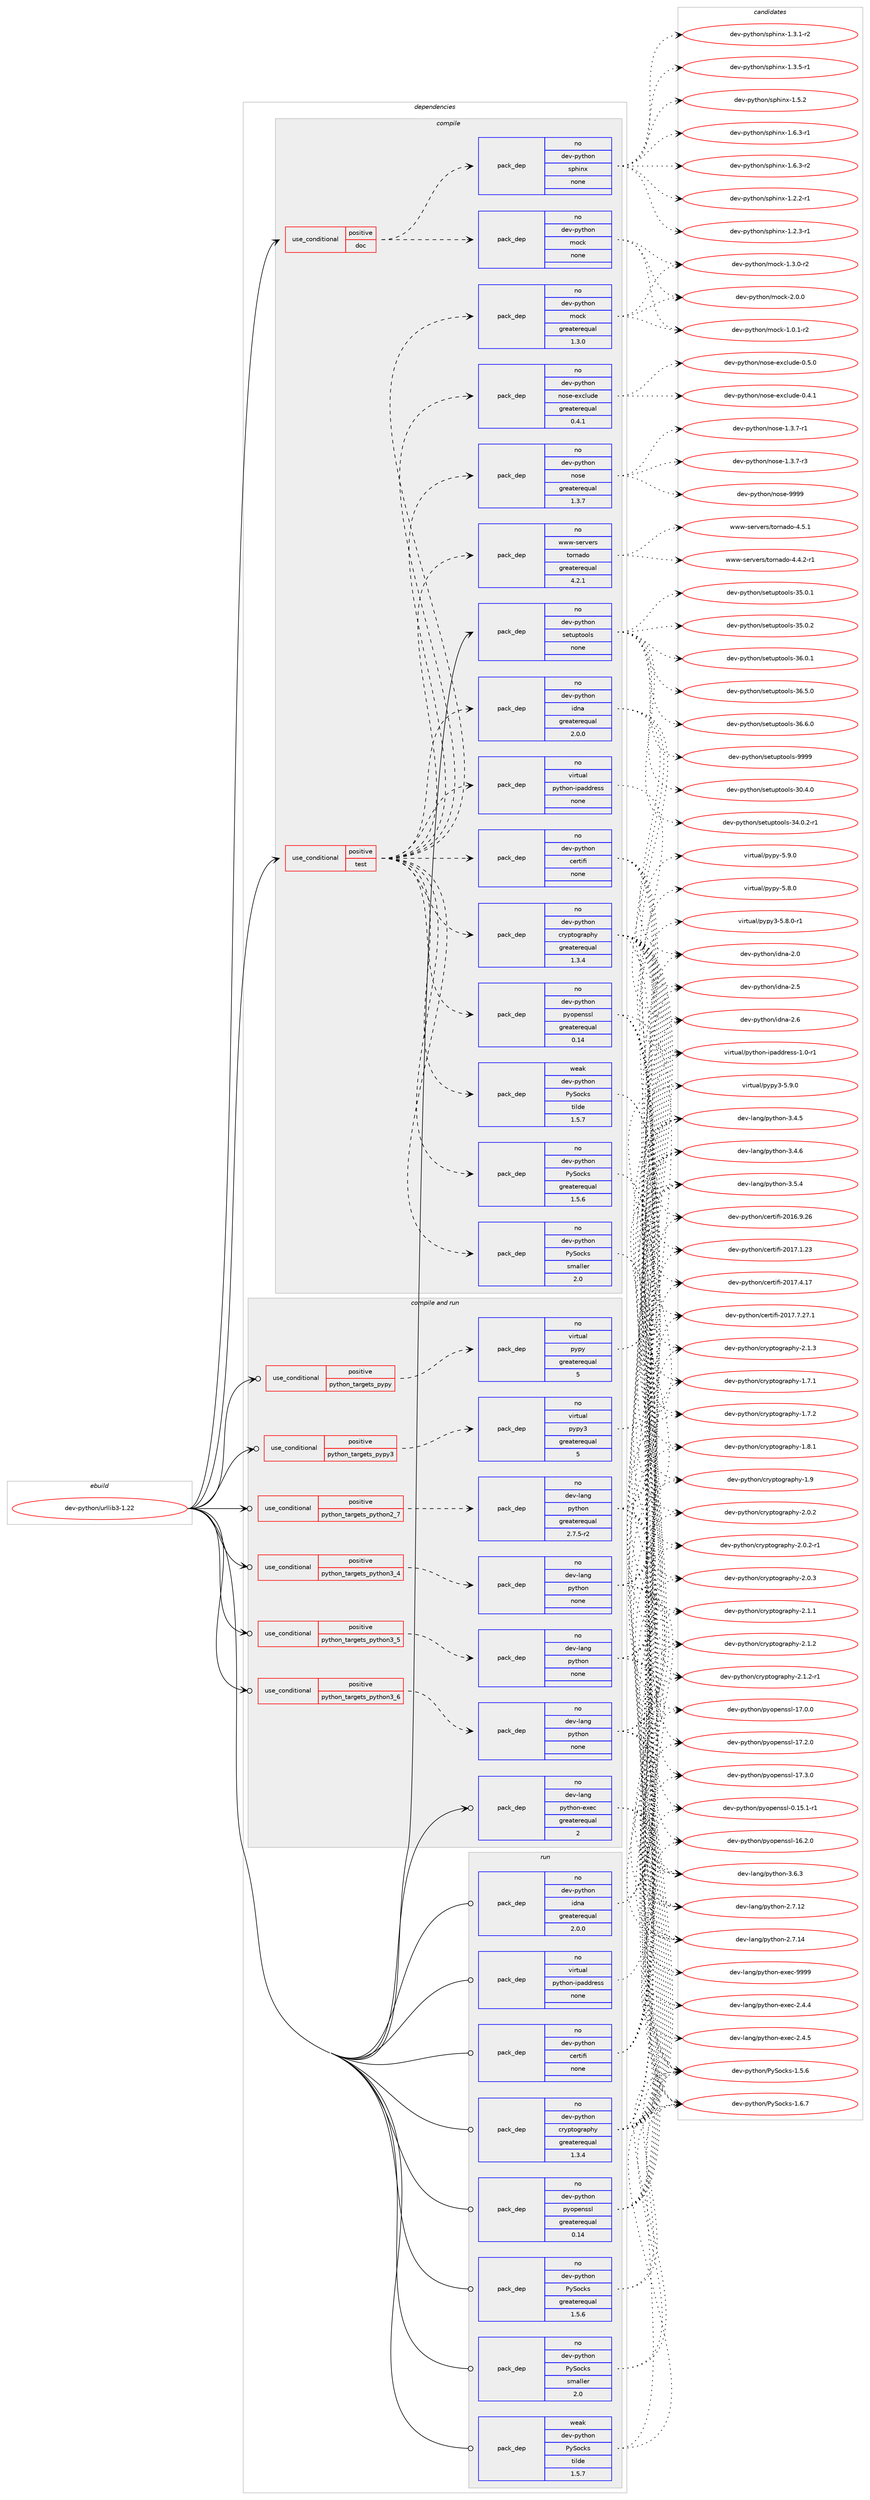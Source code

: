 digraph prolog {

# *************
# Graph options
# *************

newrank=true;
concentrate=true;
compound=true;
graph [rankdir=LR,fontname=Helvetica,fontsize=10,ranksep=1.5];#, ranksep=2.5, nodesep=0.2];
edge  [arrowhead=vee];
node  [fontname=Helvetica,fontsize=10];

# **********
# The ebuild
# **********

subgraph cluster_leftcol {
color=gray;
rank=same;
label=<<i>ebuild</i>>;
id [label="dev-python/urllib3-1.22", color=red, width=4, href="../dev-python/urllib3-1.22.svg"];
}

# ****************
# The dependencies
# ****************

subgraph cluster_midcol {
color=gray;
label=<<i>dependencies</i>>;
subgraph cluster_compile {
fillcolor="#eeeeee";
style=filled;
label=<<i>compile</i>>;
subgraph cond43367 {
dependency192578 [label=<<TABLE BORDER="0" CELLBORDER="1" CELLSPACING="0" CELLPADDING="4"><TR><TD ROWSPAN="3" CELLPADDING="10">use_conditional</TD></TR><TR><TD>positive</TD></TR><TR><TD>doc</TD></TR></TABLE>>, shape=none, color=red];
subgraph pack145250 {
dependency192579 [label=<<TABLE BORDER="0" CELLBORDER="1" CELLSPACING="0" CELLPADDING="4" WIDTH="220"><TR><TD ROWSPAN="6" CELLPADDING="30">pack_dep</TD></TR><TR><TD WIDTH="110">no</TD></TR><TR><TD>dev-python</TD></TR><TR><TD>mock</TD></TR><TR><TD>none</TD></TR><TR><TD></TD></TR></TABLE>>, shape=none, color=blue];
}
dependency192578:e -> dependency192579:w [weight=20,style="dashed",arrowhead="vee"];
subgraph pack145251 {
dependency192580 [label=<<TABLE BORDER="0" CELLBORDER="1" CELLSPACING="0" CELLPADDING="4" WIDTH="220"><TR><TD ROWSPAN="6" CELLPADDING="30">pack_dep</TD></TR><TR><TD WIDTH="110">no</TD></TR><TR><TD>dev-python</TD></TR><TR><TD>sphinx</TD></TR><TR><TD>none</TD></TR><TR><TD></TD></TR></TABLE>>, shape=none, color=blue];
}
dependency192578:e -> dependency192580:w [weight=20,style="dashed",arrowhead="vee"];
}
id:e -> dependency192578:w [weight=20,style="solid",arrowhead="vee"];
subgraph cond43368 {
dependency192581 [label=<<TABLE BORDER="0" CELLBORDER="1" CELLSPACING="0" CELLPADDING="4"><TR><TD ROWSPAN="3" CELLPADDING="10">use_conditional</TD></TR><TR><TD>positive</TD></TR><TR><TD>test</TD></TR></TABLE>>, shape=none, color=red];
subgraph pack145252 {
dependency192582 [label=<<TABLE BORDER="0" CELLBORDER="1" CELLSPACING="0" CELLPADDING="4" WIDTH="220"><TR><TD ROWSPAN="6" CELLPADDING="30">pack_dep</TD></TR><TR><TD WIDTH="110">no</TD></TR><TR><TD>dev-python</TD></TR><TR><TD>PySocks</TD></TR><TR><TD>greaterequal</TD></TR><TR><TD>1.5.6</TD></TR></TABLE>>, shape=none, color=blue];
}
dependency192581:e -> dependency192582:w [weight=20,style="dashed",arrowhead="vee"];
subgraph pack145253 {
dependency192583 [label=<<TABLE BORDER="0" CELLBORDER="1" CELLSPACING="0" CELLPADDING="4" WIDTH="220"><TR><TD ROWSPAN="6" CELLPADDING="30">pack_dep</TD></TR><TR><TD WIDTH="110">weak</TD></TR><TR><TD>dev-python</TD></TR><TR><TD>PySocks</TD></TR><TR><TD>tilde</TD></TR><TR><TD>1.5.7</TD></TR></TABLE>>, shape=none, color=blue];
}
dependency192581:e -> dependency192583:w [weight=20,style="dashed",arrowhead="vee"];
subgraph pack145254 {
dependency192584 [label=<<TABLE BORDER="0" CELLBORDER="1" CELLSPACING="0" CELLPADDING="4" WIDTH="220"><TR><TD ROWSPAN="6" CELLPADDING="30">pack_dep</TD></TR><TR><TD WIDTH="110">no</TD></TR><TR><TD>dev-python</TD></TR><TR><TD>PySocks</TD></TR><TR><TD>smaller</TD></TR><TR><TD>2.0</TD></TR></TABLE>>, shape=none, color=blue];
}
dependency192581:e -> dependency192584:w [weight=20,style="dashed",arrowhead="vee"];
subgraph pack145255 {
dependency192585 [label=<<TABLE BORDER="0" CELLBORDER="1" CELLSPACING="0" CELLPADDING="4" WIDTH="220"><TR><TD ROWSPAN="6" CELLPADDING="30">pack_dep</TD></TR><TR><TD WIDTH="110">no</TD></TR><TR><TD>dev-python</TD></TR><TR><TD>certifi</TD></TR><TR><TD>none</TD></TR><TR><TD></TD></TR></TABLE>>, shape=none, color=blue];
}
dependency192581:e -> dependency192585:w [weight=20,style="dashed",arrowhead="vee"];
subgraph pack145256 {
dependency192586 [label=<<TABLE BORDER="0" CELLBORDER="1" CELLSPACING="0" CELLPADDING="4" WIDTH="220"><TR><TD ROWSPAN="6" CELLPADDING="30">pack_dep</TD></TR><TR><TD WIDTH="110">no</TD></TR><TR><TD>dev-python</TD></TR><TR><TD>cryptography</TD></TR><TR><TD>greaterequal</TD></TR><TR><TD>1.3.4</TD></TR></TABLE>>, shape=none, color=blue];
}
dependency192581:e -> dependency192586:w [weight=20,style="dashed",arrowhead="vee"];
subgraph pack145257 {
dependency192587 [label=<<TABLE BORDER="0" CELLBORDER="1" CELLSPACING="0" CELLPADDING="4" WIDTH="220"><TR><TD ROWSPAN="6" CELLPADDING="30">pack_dep</TD></TR><TR><TD WIDTH="110">no</TD></TR><TR><TD>dev-python</TD></TR><TR><TD>pyopenssl</TD></TR><TR><TD>greaterequal</TD></TR><TR><TD>0.14</TD></TR></TABLE>>, shape=none, color=blue];
}
dependency192581:e -> dependency192587:w [weight=20,style="dashed",arrowhead="vee"];
subgraph pack145258 {
dependency192588 [label=<<TABLE BORDER="0" CELLBORDER="1" CELLSPACING="0" CELLPADDING="4" WIDTH="220"><TR><TD ROWSPAN="6" CELLPADDING="30">pack_dep</TD></TR><TR><TD WIDTH="110">no</TD></TR><TR><TD>dev-python</TD></TR><TR><TD>idna</TD></TR><TR><TD>greaterequal</TD></TR><TR><TD>2.0.0</TD></TR></TABLE>>, shape=none, color=blue];
}
dependency192581:e -> dependency192588:w [weight=20,style="dashed",arrowhead="vee"];
subgraph pack145259 {
dependency192589 [label=<<TABLE BORDER="0" CELLBORDER="1" CELLSPACING="0" CELLPADDING="4" WIDTH="220"><TR><TD ROWSPAN="6" CELLPADDING="30">pack_dep</TD></TR><TR><TD WIDTH="110">no</TD></TR><TR><TD>virtual</TD></TR><TR><TD>python-ipaddress</TD></TR><TR><TD>none</TD></TR><TR><TD></TD></TR></TABLE>>, shape=none, color=blue];
}
dependency192581:e -> dependency192589:w [weight=20,style="dashed",arrowhead="vee"];
subgraph pack145260 {
dependency192590 [label=<<TABLE BORDER="0" CELLBORDER="1" CELLSPACING="0" CELLPADDING="4" WIDTH="220"><TR><TD ROWSPAN="6" CELLPADDING="30">pack_dep</TD></TR><TR><TD WIDTH="110">no</TD></TR><TR><TD>www-servers</TD></TR><TR><TD>tornado</TD></TR><TR><TD>greaterequal</TD></TR><TR><TD>4.2.1</TD></TR></TABLE>>, shape=none, color=blue];
}
dependency192581:e -> dependency192590:w [weight=20,style="dashed",arrowhead="vee"];
subgraph pack145261 {
dependency192591 [label=<<TABLE BORDER="0" CELLBORDER="1" CELLSPACING="0" CELLPADDING="4" WIDTH="220"><TR><TD ROWSPAN="6" CELLPADDING="30">pack_dep</TD></TR><TR><TD WIDTH="110">no</TD></TR><TR><TD>dev-python</TD></TR><TR><TD>mock</TD></TR><TR><TD>greaterequal</TD></TR><TR><TD>1.3.0</TD></TR></TABLE>>, shape=none, color=blue];
}
dependency192581:e -> dependency192591:w [weight=20,style="dashed",arrowhead="vee"];
subgraph pack145262 {
dependency192592 [label=<<TABLE BORDER="0" CELLBORDER="1" CELLSPACING="0" CELLPADDING="4" WIDTH="220"><TR><TD ROWSPAN="6" CELLPADDING="30">pack_dep</TD></TR><TR><TD WIDTH="110">no</TD></TR><TR><TD>dev-python</TD></TR><TR><TD>nose</TD></TR><TR><TD>greaterequal</TD></TR><TR><TD>1.3.7</TD></TR></TABLE>>, shape=none, color=blue];
}
dependency192581:e -> dependency192592:w [weight=20,style="dashed",arrowhead="vee"];
subgraph pack145263 {
dependency192593 [label=<<TABLE BORDER="0" CELLBORDER="1" CELLSPACING="0" CELLPADDING="4" WIDTH="220"><TR><TD ROWSPAN="6" CELLPADDING="30">pack_dep</TD></TR><TR><TD WIDTH="110">no</TD></TR><TR><TD>dev-python</TD></TR><TR><TD>nose-exclude</TD></TR><TR><TD>greaterequal</TD></TR><TR><TD>0.4.1</TD></TR></TABLE>>, shape=none, color=blue];
}
dependency192581:e -> dependency192593:w [weight=20,style="dashed",arrowhead="vee"];
}
id:e -> dependency192581:w [weight=20,style="solid",arrowhead="vee"];
subgraph pack145264 {
dependency192594 [label=<<TABLE BORDER="0" CELLBORDER="1" CELLSPACING="0" CELLPADDING="4" WIDTH="220"><TR><TD ROWSPAN="6" CELLPADDING="30">pack_dep</TD></TR><TR><TD WIDTH="110">no</TD></TR><TR><TD>dev-python</TD></TR><TR><TD>setuptools</TD></TR><TR><TD>none</TD></TR><TR><TD></TD></TR></TABLE>>, shape=none, color=blue];
}
id:e -> dependency192594:w [weight=20,style="solid",arrowhead="vee"];
}
subgraph cluster_compileandrun {
fillcolor="#eeeeee";
style=filled;
label=<<i>compile and run</i>>;
subgraph cond43369 {
dependency192595 [label=<<TABLE BORDER="0" CELLBORDER="1" CELLSPACING="0" CELLPADDING="4"><TR><TD ROWSPAN="3" CELLPADDING="10">use_conditional</TD></TR><TR><TD>positive</TD></TR><TR><TD>python_targets_pypy</TD></TR></TABLE>>, shape=none, color=red];
subgraph pack145265 {
dependency192596 [label=<<TABLE BORDER="0" CELLBORDER="1" CELLSPACING="0" CELLPADDING="4" WIDTH="220"><TR><TD ROWSPAN="6" CELLPADDING="30">pack_dep</TD></TR><TR><TD WIDTH="110">no</TD></TR><TR><TD>virtual</TD></TR><TR><TD>pypy</TD></TR><TR><TD>greaterequal</TD></TR><TR><TD>5</TD></TR></TABLE>>, shape=none, color=blue];
}
dependency192595:e -> dependency192596:w [weight=20,style="dashed",arrowhead="vee"];
}
id:e -> dependency192595:w [weight=20,style="solid",arrowhead="odotvee"];
subgraph cond43370 {
dependency192597 [label=<<TABLE BORDER="0" CELLBORDER="1" CELLSPACING="0" CELLPADDING="4"><TR><TD ROWSPAN="3" CELLPADDING="10">use_conditional</TD></TR><TR><TD>positive</TD></TR><TR><TD>python_targets_pypy3</TD></TR></TABLE>>, shape=none, color=red];
subgraph pack145266 {
dependency192598 [label=<<TABLE BORDER="0" CELLBORDER="1" CELLSPACING="0" CELLPADDING="4" WIDTH="220"><TR><TD ROWSPAN="6" CELLPADDING="30">pack_dep</TD></TR><TR><TD WIDTH="110">no</TD></TR><TR><TD>virtual</TD></TR><TR><TD>pypy3</TD></TR><TR><TD>greaterequal</TD></TR><TR><TD>5</TD></TR></TABLE>>, shape=none, color=blue];
}
dependency192597:e -> dependency192598:w [weight=20,style="dashed",arrowhead="vee"];
}
id:e -> dependency192597:w [weight=20,style="solid",arrowhead="odotvee"];
subgraph cond43371 {
dependency192599 [label=<<TABLE BORDER="0" CELLBORDER="1" CELLSPACING="0" CELLPADDING="4"><TR><TD ROWSPAN="3" CELLPADDING="10">use_conditional</TD></TR><TR><TD>positive</TD></TR><TR><TD>python_targets_python2_7</TD></TR></TABLE>>, shape=none, color=red];
subgraph pack145267 {
dependency192600 [label=<<TABLE BORDER="0" CELLBORDER="1" CELLSPACING="0" CELLPADDING="4" WIDTH="220"><TR><TD ROWSPAN="6" CELLPADDING="30">pack_dep</TD></TR><TR><TD WIDTH="110">no</TD></TR><TR><TD>dev-lang</TD></TR><TR><TD>python</TD></TR><TR><TD>greaterequal</TD></TR><TR><TD>2.7.5-r2</TD></TR></TABLE>>, shape=none, color=blue];
}
dependency192599:e -> dependency192600:w [weight=20,style="dashed",arrowhead="vee"];
}
id:e -> dependency192599:w [weight=20,style="solid",arrowhead="odotvee"];
subgraph cond43372 {
dependency192601 [label=<<TABLE BORDER="0" CELLBORDER="1" CELLSPACING="0" CELLPADDING="4"><TR><TD ROWSPAN="3" CELLPADDING="10">use_conditional</TD></TR><TR><TD>positive</TD></TR><TR><TD>python_targets_python3_4</TD></TR></TABLE>>, shape=none, color=red];
subgraph pack145268 {
dependency192602 [label=<<TABLE BORDER="0" CELLBORDER="1" CELLSPACING="0" CELLPADDING="4" WIDTH="220"><TR><TD ROWSPAN="6" CELLPADDING="30">pack_dep</TD></TR><TR><TD WIDTH="110">no</TD></TR><TR><TD>dev-lang</TD></TR><TR><TD>python</TD></TR><TR><TD>none</TD></TR><TR><TD></TD></TR></TABLE>>, shape=none, color=blue];
}
dependency192601:e -> dependency192602:w [weight=20,style="dashed",arrowhead="vee"];
}
id:e -> dependency192601:w [weight=20,style="solid",arrowhead="odotvee"];
subgraph cond43373 {
dependency192603 [label=<<TABLE BORDER="0" CELLBORDER="1" CELLSPACING="0" CELLPADDING="4"><TR><TD ROWSPAN="3" CELLPADDING="10">use_conditional</TD></TR><TR><TD>positive</TD></TR><TR><TD>python_targets_python3_5</TD></TR></TABLE>>, shape=none, color=red];
subgraph pack145269 {
dependency192604 [label=<<TABLE BORDER="0" CELLBORDER="1" CELLSPACING="0" CELLPADDING="4" WIDTH="220"><TR><TD ROWSPAN="6" CELLPADDING="30">pack_dep</TD></TR><TR><TD WIDTH="110">no</TD></TR><TR><TD>dev-lang</TD></TR><TR><TD>python</TD></TR><TR><TD>none</TD></TR><TR><TD></TD></TR></TABLE>>, shape=none, color=blue];
}
dependency192603:e -> dependency192604:w [weight=20,style="dashed",arrowhead="vee"];
}
id:e -> dependency192603:w [weight=20,style="solid",arrowhead="odotvee"];
subgraph cond43374 {
dependency192605 [label=<<TABLE BORDER="0" CELLBORDER="1" CELLSPACING="0" CELLPADDING="4"><TR><TD ROWSPAN="3" CELLPADDING="10">use_conditional</TD></TR><TR><TD>positive</TD></TR><TR><TD>python_targets_python3_6</TD></TR></TABLE>>, shape=none, color=red];
subgraph pack145270 {
dependency192606 [label=<<TABLE BORDER="0" CELLBORDER="1" CELLSPACING="0" CELLPADDING="4" WIDTH="220"><TR><TD ROWSPAN="6" CELLPADDING="30">pack_dep</TD></TR><TR><TD WIDTH="110">no</TD></TR><TR><TD>dev-lang</TD></TR><TR><TD>python</TD></TR><TR><TD>none</TD></TR><TR><TD></TD></TR></TABLE>>, shape=none, color=blue];
}
dependency192605:e -> dependency192606:w [weight=20,style="dashed",arrowhead="vee"];
}
id:e -> dependency192605:w [weight=20,style="solid",arrowhead="odotvee"];
subgraph pack145271 {
dependency192607 [label=<<TABLE BORDER="0" CELLBORDER="1" CELLSPACING="0" CELLPADDING="4" WIDTH="220"><TR><TD ROWSPAN="6" CELLPADDING="30">pack_dep</TD></TR><TR><TD WIDTH="110">no</TD></TR><TR><TD>dev-lang</TD></TR><TR><TD>python-exec</TD></TR><TR><TD>greaterequal</TD></TR><TR><TD>2</TD></TR></TABLE>>, shape=none, color=blue];
}
id:e -> dependency192607:w [weight=20,style="solid",arrowhead="odotvee"];
}
subgraph cluster_run {
fillcolor="#eeeeee";
style=filled;
label=<<i>run</i>>;
subgraph pack145272 {
dependency192608 [label=<<TABLE BORDER="0" CELLBORDER="1" CELLSPACING="0" CELLPADDING="4" WIDTH="220"><TR><TD ROWSPAN="6" CELLPADDING="30">pack_dep</TD></TR><TR><TD WIDTH="110">no</TD></TR><TR><TD>dev-python</TD></TR><TR><TD>PySocks</TD></TR><TR><TD>greaterequal</TD></TR><TR><TD>1.5.6</TD></TR></TABLE>>, shape=none, color=blue];
}
id:e -> dependency192608:w [weight=20,style="solid",arrowhead="odot"];
subgraph pack145273 {
dependency192609 [label=<<TABLE BORDER="0" CELLBORDER="1" CELLSPACING="0" CELLPADDING="4" WIDTH="220"><TR><TD ROWSPAN="6" CELLPADDING="30">pack_dep</TD></TR><TR><TD WIDTH="110">no</TD></TR><TR><TD>dev-python</TD></TR><TR><TD>PySocks</TD></TR><TR><TD>smaller</TD></TR><TR><TD>2.0</TD></TR></TABLE>>, shape=none, color=blue];
}
id:e -> dependency192609:w [weight=20,style="solid",arrowhead="odot"];
subgraph pack145274 {
dependency192610 [label=<<TABLE BORDER="0" CELLBORDER="1" CELLSPACING="0" CELLPADDING="4" WIDTH="220"><TR><TD ROWSPAN="6" CELLPADDING="30">pack_dep</TD></TR><TR><TD WIDTH="110">no</TD></TR><TR><TD>dev-python</TD></TR><TR><TD>certifi</TD></TR><TR><TD>none</TD></TR><TR><TD></TD></TR></TABLE>>, shape=none, color=blue];
}
id:e -> dependency192610:w [weight=20,style="solid",arrowhead="odot"];
subgraph pack145275 {
dependency192611 [label=<<TABLE BORDER="0" CELLBORDER="1" CELLSPACING="0" CELLPADDING="4" WIDTH="220"><TR><TD ROWSPAN="6" CELLPADDING="30">pack_dep</TD></TR><TR><TD WIDTH="110">no</TD></TR><TR><TD>dev-python</TD></TR><TR><TD>cryptography</TD></TR><TR><TD>greaterequal</TD></TR><TR><TD>1.3.4</TD></TR></TABLE>>, shape=none, color=blue];
}
id:e -> dependency192611:w [weight=20,style="solid",arrowhead="odot"];
subgraph pack145276 {
dependency192612 [label=<<TABLE BORDER="0" CELLBORDER="1" CELLSPACING="0" CELLPADDING="4" WIDTH="220"><TR><TD ROWSPAN="6" CELLPADDING="30">pack_dep</TD></TR><TR><TD WIDTH="110">no</TD></TR><TR><TD>dev-python</TD></TR><TR><TD>idna</TD></TR><TR><TD>greaterequal</TD></TR><TR><TD>2.0.0</TD></TR></TABLE>>, shape=none, color=blue];
}
id:e -> dependency192612:w [weight=20,style="solid",arrowhead="odot"];
subgraph pack145277 {
dependency192613 [label=<<TABLE BORDER="0" CELLBORDER="1" CELLSPACING="0" CELLPADDING="4" WIDTH="220"><TR><TD ROWSPAN="6" CELLPADDING="30">pack_dep</TD></TR><TR><TD WIDTH="110">no</TD></TR><TR><TD>dev-python</TD></TR><TR><TD>pyopenssl</TD></TR><TR><TD>greaterequal</TD></TR><TR><TD>0.14</TD></TR></TABLE>>, shape=none, color=blue];
}
id:e -> dependency192613:w [weight=20,style="solid",arrowhead="odot"];
subgraph pack145278 {
dependency192614 [label=<<TABLE BORDER="0" CELLBORDER="1" CELLSPACING="0" CELLPADDING="4" WIDTH="220"><TR><TD ROWSPAN="6" CELLPADDING="30">pack_dep</TD></TR><TR><TD WIDTH="110">no</TD></TR><TR><TD>virtual</TD></TR><TR><TD>python-ipaddress</TD></TR><TR><TD>none</TD></TR><TR><TD></TD></TR></TABLE>>, shape=none, color=blue];
}
id:e -> dependency192614:w [weight=20,style="solid",arrowhead="odot"];
subgraph pack145279 {
dependency192615 [label=<<TABLE BORDER="0" CELLBORDER="1" CELLSPACING="0" CELLPADDING="4" WIDTH="220"><TR><TD ROWSPAN="6" CELLPADDING="30">pack_dep</TD></TR><TR><TD WIDTH="110">weak</TD></TR><TR><TD>dev-python</TD></TR><TR><TD>PySocks</TD></TR><TR><TD>tilde</TD></TR><TR><TD>1.5.7</TD></TR></TABLE>>, shape=none, color=blue];
}
id:e -> dependency192615:w [weight=20,style="solid",arrowhead="odot"];
}
}

# **************
# The candidates
# **************

subgraph cluster_choices {
rank=same;
color=gray;
label=<<i>candidates</i>>;

subgraph choice145250 {
color=black;
nodesep=1;
choice1001011184511212111610411111047109111991074549464846494511450 [label="dev-python/mock-1.0.1-r2", color=red, width=4,href="../dev-python/mock-1.0.1-r2.svg"];
choice1001011184511212111610411111047109111991074549465146484511450 [label="dev-python/mock-1.3.0-r2", color=red, width=4,href="../dev-python/mock-1.3.0-r2.svg"];
choice100101118451121211161041111104710911199107455046484648 [label="dev-python/mock-2.0.0", color=red, width=4,href="../dev-python/mock-2.0.0.svg"];
dependency192579:e -> choice1001011184511212111610411111047109111991074549464846494511450:w [style=dotted,weight="100"];
dependency192579:e -> choice1001011184511212111610411111047109111991074549465146484511450:w [style=dotted,weight="100"];
dependency192579:e -> choice100101118451121211161041111104710911199107455046484648:w [style=dotted,weight="100"];
}
subgraph choice145251 {
color=black;
nodesep=1;
choice10010111845112121116104111110471151121041051101204549465046504511449 [label="dev-python/sphinx-1.2.2-r1", color=red, width=4,href="../dev-python/sphinx-1.2.2-r1.svg"];
choice10010111845112121116104111110471151121041051101204549465046514511449 [label="dev-python/sphinx-1.2.3-r1", color=red, width=4,href="../dev-python/sphinx-1.2.3-r1.svg"];
choice10010111845112121116104111110471151121041051101204549465146494511450 [label="dev-python/sphinx-1.3.1-r2", color=red, width=4,href="../dev-python/sphinx-1.3.1-r2.svg"];
choice10010111845112121116104111110471151121041051101204549465146534511449 [label="dev-python/sphinx-1.3.5-r1", color=red, width=4,href="../dev-python/sphinx-1.3.5-r1.svg"];
choice1001011184511212111610411111047115112104105110120454946534650 [label="dev-python/sphinx-1.5.2", color=red, width=4,href="../dev-python/sphinx-1.5.2.svg"];
choice10010111845112121116104111110471151121041051101204549465446514511449 [label="dev-python/sphinx-1.6.3-r1", color=red, width=4,href="../dev-python/sphinx-1.6.3-r1.svg"];
choice10010111845112121116104111110471151121041051101204549465446514511450 [label="dev-python/sphinx-1.6.3-r2", color=red, width=4,href="../dev-python/sphinx-1.6.3-r2.svg"];
dependency192580:e -> choice10010111845112121116104111110471151121041051101204549465046504511449:w [style=dotted,weight="100"];
dependency192580:e -> choice10010111845112121116104111110471151121041051101204549465046514511449:w [style=dotted,weight="100"];
dependency192580:e -> choice10010111845112121116104111110471151121041051101204549465146494511450:w [style=dotted,weight="100"];
dependency192580:e -> choice10010111845112121116104111110471151121041051101204549465146534511449:w [style=dotted,weight="100"];
dependency192580:e -> choice1001011184511212111610411111047115112104105110120454946534650:w [style=dotted,weight="100"];
dependency192580:e -> choice10010111845112121116104111110471151121041051101204549465446514511449:w [style=dotted,weight="100"];
dependency192580:e -> choice10010111845112121116104111110471151121041051101204549465446514511450:w [style=dotted,weight="100"];
}
subgraph choice145252 {
color=black;
nodesep=1;
choice1001011184511212111610411111047801218311199107115454946534654 [label="dev-python/PySocks-1.5.6", color=red, width=4,href="../dev-python/PySocks-1.5.6.svg"];
choice1001011184511212111610411111047801218311199107115454946544655 [label="dev-python/PySocks-1.6.7", color=red, width=4,href="../dev-python/PySocks-1.6.7.svg"];
dependency192582:e -> choice1001011184511212111610411111047801218311199107115454946534654:w [style=dotted,weight="100"];
dependency192582:e -> choice1001011184511212111610411111047801218311199107115454946544655:w [style=dotted,weight="100"];
}
subgraph choice145253 {
color=black;
nodesep=1;
choice1001011184511212111610411111047801218311199107115454946534654 [label="dev-python/PySocks-1.5.6", color=red, width=4,href="../dev-python/PySocks-1.5.6.svg"];
choice1001011184511212111610411111047801218311199107115454946544655 [label="dev-python/PySocks-1.6.7", color=red, width=4,href="../dev-python/PySocks-1.6.7.svg"];
dependency192583:e -> choice1001011184511212111610411111047801218311199107115454946534654:w [style=dotted,weight="100"];
dependency192583:e -> choice1001011184511212111610411111047801218311199107115454946544655:w [style=dotted,weight="100"];
}
subgraph choice145254 {
color=black;
nodesep=1;
choice1001011184511212111610411111047801218311199107115454946534654 [label="dev-python/PySocks-1.5.6", color=red, width=4,href="../dev-python/PySocks-1.5.6.svg"];
choice1001011184511212111610411111047801218311199107115454946544655 [label="dev-python/PySocks-1.6.7", color=red, width=4,href="../dev-python/PySocks-1.6.7.svg"];
dependency192584:e -> choice1001011184511212111610411111047801218311199107115454946534654:w [style=dotted,weight="100"];
dependency192584:e -> choice1001011184511212111610411111047801218311199107115454946544655:w [style=dotted,weight="100"];
}
subgraph choice145255 {
color=black;
nodesep=1;
choice10010111845112121116104111110479910111411610510210545504849544657465054 [label="dev-python/certifi-2016.9.26", color=red, width=4,href="../dev-python/certifi-2016.9.26.svg"];
choice10010111845112121116104111110479910111411610510210545504849554649465051 [label="dev-python/certifi-2017.1.23", color=red, width=4,href="../dev-python/certifi-2017.1.23.svg"];
choice10010111845112121116104111110479910111411610510210545504849554652464955 [label="dev-python/certifi-2017.4.17", color=red, width=4,href="../dev-python/certifi-2017.4.17.svg"];
choice100101118451121211161041111104799101114116105102105455048495546554650554649 [label="dev-python/certifi-2017.7.27.1", color=red, width=4,href="../dev-python/certifi-2017.7.27.1.svg"];
dependency192585:e -> choice10010111845112121116104111110479910111411610510210545504849544657465054:w [style=dotted,weight="100"];
dependency192585:e -> choice10010111845112121116104111110479910111411610510210545504849554649465051:w [style=dotted,weight="100"];
dependency192585:e -> choice10010111845112121116104111110479910111411610510210545504849554652464955:w [style=dotted,weight="100"];
dependency192585:e -> choice100101118451121211161041111104799101114116105102105455048495546554650554649:w [style=dotted,weight="100"];
}
subgraph choice145256 {
color=black;
nodesep=1;
choice10010111845112121116104111110479911412111211611110311497112104121454946554649 [label="dev-python/cryptography-1.7.1", color=red, width=4,href="../dev-python/cryptography-1.7.1.svg"];
choice10010111845112121116104111110479911412111211611110311497112104121454946554650 [label="dev-python/cryptography-1.7.2", color=red, width=4,href="../dev-python/cryptography-1.7.2.svg"];
choice10010111845112121116104111110479911412111211611110311497112104121454946564649 [label="dev-python/cryptography-1.8.1", color=red, width=4,href="../dev-python/cryptography-1.8.1.svg"];
choice1001011184511212111610411111047991141211121161111031149711210412145494657 [label="dev-python/cryptography-1.9", color=red, width=4,href="../dev-python/cryptography-1.9.svg"];
choice10010111845112121116104111110479911412111211611110311497112104121455046484650 [label="dev-python/cryptography-2.0.2", color=red, width=4,href="../dev-python/cryptography-2.0.2.svg"];
choice100101118451121211161041111104799114121112116111103114971121041214550464846504511449 [label="dev-python/cryptography-2.0.2-r1", color=red, width=4,href="../dev-python/cryptography-2.0.2-r1.svg"];
choice10010111845112121116104111110479911412111211611110311497112104121455046484651 [label="dev-python/cryptography-2.0.3", color=red, width=4,href="../dev-python/cryptography-2.0.3.svg"];
choice10010111845112121116104111110479911412111211611110311497112104121455046494649 [label="dev-python/cryptography-2.1.1", color=red, width=4,href="../dev-python/cryptography-2.1.1.svg"];
choice10010111845112121116104111110479911412111211611110311497112104121455046494650 [label="dev-python/cryptography-2.1.2", color=red, width=4,href="../dev-python/cryptography-2.1.2.svg"];
choice100101118451121211161041111104799114121112116111103114971121041214550464946504511449 [label="dev-python/cryptography-2.1.2-r1", color=red, width=4,href="../dev-python/cryptography-2.1.2-r1.svg"];
choice10010111845112121116104111110479911412111211611110311497112104121455046494651 [label="dev-python/cryptography-2.1.3", color=red, width=4,href="../dev-python/cryptography-2.1.3.svg"];
dependency192586:e -> choice10010111845112121116104111110479911412111211611110311497112104121454946554649:w [style=dotted,weight="100"];
dependency192586:e -> choice10010111845112121116104111110479911412111211611110311497112104121454946554650:w [style=dotted,weight="100"];
dependency192586:e -> choice10010111845112121116104111110479911412111211611110311497112104121454946564649:w [style=dotted,weight="100"];
dependency192586:e -> choice1001011184511212111610411111047991141211121161111031149711210412145494657:w [style=dotted,weight="100"];
dependency192586:e -> choice10010111845112121116104111110479911412111211611110311497112104121455046484650:w [style=dotted,weight="100"];
dependency192586:e -> choice100101118451121211161041111104799114121112116111103114971121041214550464846504511449:w [style=dotted,weight="100"];
dependency192586:e -> choice10010111845112121116104111110479911412111211611110311497112104121455046484651:w [style=dotted,weight="100"];
dependency192586:e -> choice10010111845112121116104111110479911412111211611110311497112104121455046494649:w [style=dotted,weight="100"];
dependency192586:e -> choice10010111845112121116104111110479911412111211611110311497112104121455046494650:w [style=dotted,weight="100"];
dependency192586:e -> choice100101118451121211161041111104799114121112116111103114971121041214550464946504511449:w [style=dotted,weight="100"];
dependency192586:e -> choice10010111845112121116104111110479911412111211611110311497112104121455046494651:w [style=dotted,weight="100"];
}
subgraph choice145257 {
color=black;
nodesep=1;
choice1001011184511212111610411111047112121111112101110115115108454846495346494511449 [label="dev-python/pyopenssl-0.15.1-r1", color=red, width=4,href="../dev-python/pyopenssl-0.15.1-r1.svg"];
choice100101118451121211161041111104711212111111210111011511510845495446504648 [label="dev-python/pyopenssl-16.2.0", color=red, width=4,href="../dev-python/pyopenssl-16.2.0.svg"];
choice100101118451121211161041111104711212111111210111011511510845495546484648 [label="dev-python/pyopenssl-17.0.0", color=red, width=4,href="../dev-python/pyopenssl-17.0.0.svg"];
choice100101118451121211161041111104711212111111210111011511510845495546504648 [label="dev-python/pyopenssl-17.2.0", color=red, width=4,href="../dev-python/pyopenssl-17.2.0.svg"];
choice100101118451121211161041111104711212111111210111011511510845495546514648 [label="dev-python/pyopenssl-17.3.0", color=red, width=4,href="../dev-python/pyopenssl-17.3.0.svg"];
dependency192587:e -> choice1001011184511212111610411111047112121111112101110115115108454846495346494511449:w [style=dotted,weight="100"];
dependency192587:e -> choice100101118451121211161041111104711212111111210111011511510845495446504648:w [style=dotted,weight="100"];
dependency192587:e -> choice100101118451121211161041111104711212111111210111011511510845495546484648:w [style=dotted,weight="100"];
dependency192587:e -> choice100101118451121211161041111104711212111111210111011511510845495546504648:w [style=dotted,weight="100"];
dependency192587:e -> choice100101118451121211161041111104711212111111210111011511510845495546514648:w [style=dotted,weight="100"];
}
subgraph choice145258 {
color=black;
nodesep=1;
choice10010111845112121116104111110471051001109745504648 [label="dev-python/idna-2.0", color=red, width=4,href="../dev-python/idna-2.0.svg"];
choice10010111845112121116104111110471051001109745504653 [label="dev-python/idna-2.5", color=red, width=4,href="../dev-python/idna-2.5.svg"];
choice10010111845112121116104111110471051001109745504654 [label="dev-python/idna-2.6", color=red, width=4,href="../dev-python/idna-2.6.svg"];
dependency192588:e -> choice10010111845112121116104111110471051001109745504648:w [style=dotted,weight="100"];
dependency192588:e -> choice10010111845112121116104111110471051001109745504653:w [style=dotted,weight="100"];
dependency192588:e -> choice10010111845112121116104111110471051001109745504654:w [style=dotted,weight="100"];
}
subgraph choice145259 {
color=black;
nodesep=1;
choice11810511411611797108471121211161041111104510511297100100114101115115454946484511449 [label="virtual/python-ipaddress-1.0-r1", color=red, width=4,href="../virtual/python-ipaddress-1.0-r1.svg"];
dependency192589:e -> choice11810511411611797108471121211161041111104510511297100100114101115115454946484511449:w [style=dotted,weight="100"];
}
subgraph choice145260 {
color=black;
nodesep=1;
choice1191191194511510111411810111411547116111114110971001114552465246504511449 [label="www-servers/tornado-4.4.2-r1", color=red, width=4,href="../www-servers/tornado-4.4.2-r1.svg"];
choice119119119451151011141181011141154711611111411097100111455246534649 [label="www-servers/tornado-4.5.1", color=red, width=4,href="../www-servers/tornado-4.5.1.svg"];
dependency192590:e -> choice1191191194511510111411810111411547116111114110971001114552465246504511449:w [style=dotted,weight="100"];
dependency192590:e -> choice119119119451151011141181011141154711611111411097100111455246534649:w [style=dotted,weight="100"];
}
subgraph choice145261 {
color=black;
nodesep=1;
choice1001011184511212111610411111047109111991074549464846494511450 [label="dev-python/mock-1.0.1-r2", color=red, width=4,href="../dev-python/mock-1.0.1-r2.svg"];
choice1001011184511212111610411111047109111991074549465146484511450 [label="dev-python/mock-1.3.0-r2", color=red, width=4,href="../dev-python/mock-1.3.0-r2.svg"];
choice100101118451121211161041111104710911199107455046484648 [label="dev-python/mock-2.0.0", color=red, width=4,href="../dev-python/mock-2.0.0.svg"];
dependency192591:e -> choice1001011184511212111610411111047109111991074549464846494511450:w [style=dotted,weight="100"];
dependency192591:e -> choice1001011184511212111610411111047109111991074549465146484511450:w [style=dotted,weight="100"];
dependency192591:e -> choice100101118451121211161041111104710911199107455046484648:w [style=dotted,weight="100"];
}
subgraph choice145262 {
color=black;
nodesep=1;
choice10010111845112121116104111110471101111151014549465146554511449 [label="dev-python/nose-1.3.7-r1", color=red, width=4,href="../dev-python/nose-1.3.7-r1.svg"];
choice10010111845112121116104111110471101111151014549465146554511451 [label="dev-python/nose-1.3.7-r3", color=red, width=4,href="../dev-python/nose-1.3.7-r3.svg"];
choice10010111845112121116104111110471101111151014557575757 [label="dev-python/nose-9999", color=red, width=4,href="../dev-python/nose-9999.svg"];
dependency192592:e -> choice10010111845112121116104111110471101111151014549465146554511449:w [style=dotted,weight="100"];
dependency192592:e -> choice10010111845112121116104111110471101111151014549465146554511451:w [style=dotted,weight="100"];
dependency192592:e -> choice10010111845112121116104111110471101111151014557575757:w [style=dotted,weight="100"];
}
subgraph choice145263 {
color=black;
nodesep=1;
choice10010111845112121116104111110471101111151014510112099108117100101454846524649 [label="dev-python/nose-exclude-0.4.1", color=red, width=4,href="../dev-python/nose-exclude-0.4.1.svg"];
choice10010111845112121116104111110471101111151014510112099108117100101454846534648 [label="dev-python/nose-exclude-0.5.0", color=red, width=4,href="../dev-python/nose-exclude-0.5.0.svg"];
dependency192593:e -> choice10010111845112121116104111110471101111151014510112099108117100101454846524649:w [style=dotted,weight="100"];
dependency192593:e -> choice10010111845112121116104111110471101111151014510112099108117100101454846534648:w [style=dotted,weight="100"];
}
subgraph choice145264 {
color=black;
nodesep=1;
choice100101118451121211161041111104711510111611711211611111110811545514846524648 [label="dev-python/setuptools-30.4.0", color=red, width=4,href="../dev-python/setuptools-30.4.0.svg"];
choice1001011184511212111610411111047115101116117112116111111108115455152464846504511449 [label="dev-python/setuptools-34.0.2-r1", color=red, width=4,href="../dev-python/setuptools-34.0.2-r1.svg"];
choice100101118451121211161041111104711510111611711211611111110811545515346484649 [label="dev-python/setuptools-35.0.1", color=red, width=4,href="../dev-python/setuptools-35.0.1.svg"];
choice100101118451121211161041111104711510111611711211611111110811545515346484650 [label="dev-python/setuptools-35.0.2", color=red, width=4,href="../dev-python/setuptools-35.0.2.svg"];
choice100101118451121211161041111104711510111611711211611111110811545515446484649 [label="dev-python/setuptools-36.0.1", color=red, width=4,href="../dev-python/setuptools-36.0.1.svg"];
choice100101118451121211161041111104711510111611711211611111110811545515446534648 [label="dev-python/setuptools-36.5.0", color=red, width=4,href="../dev-python/setuptools-36.5.0.svg"];
choice100101118451121211161041111104711510111611711211611111110811545515446544648 [label="dev-python/setuptools-36.6.0", color=red, width=4,href="../dev-python/setuptools-36.6.0.svg"];
choice10010111845112121116104111110471151011161171121161111111081154557575757 [label="dev-python/setuptools-9999", color=red, width=4,href="../dev-python/setuptools-9999.svg"];
dependency192594:e -> choice100101118451121211161041111104711510111611711211611111110811545514846524648:w [style=dotted,weight="100"];
dependency192594:e -> choice1001011184511212111610411111047115101116117112116111111108115455152464846504511449:w [style=dotted,weight="100"];
dependency192594:e -> choice100101118451121211161041111104711510111611711211611111110811545515346484649:w [style=dotted,weight="100"];
dependency192594:e -> choice100101118451121211161041111104711510111611711211611111110811545515346484650:w [style=dotted,weight="100"];
dependency192594:e -> choice100101118451121211161041111104711510111611711211611111110811545515446484649:w [style=dotted,weight="100"];
dependency192594:e -> choice100101118451121211161041111104711510111611711211611111110811545515446534648:w [style=dotted,weight="100"];
dependency192594:e -> choice100101118451121211161041111104711510111611711211611111110811545515446544648:w [style=dotted,weight="100"];
dependency192594:e -> choice10010111845112121116104111110471151011161171121161111111081154557575757:w [style=dotted,weight="100"];
}
subgraph choice145265 {
color=black;
nodesep=1;
choice1181051141161179710847112121112121455346564648 [label="virtual/pypy-5.8.0", color=red, width=4,href="../virtual/pypy-5.8.0.svg"];
choice1181051141161179710847112121112121455346574648 [label="virtual/pypy-5.9.0", color=red, width=4,href="../virtual/pypy-5.9.0.svg"];
dependency192596:e -> choice1181051141161179710847112121112121455346564648:w [style=dotted,weight="100"];
dependency192596:e -> choice1181051141161179710847112121112121455346574648:w [style=dotted,weight="100"];
}
subgraph choice145266 {
color=black;
nodesep=1;
choice1181051141161179710847112121112121514553465646484511449 [label="virtual/pypy3-5.8.0-r1", color=red, width=4,href="../virtual/pypy3-5.8.0-r1.svg"];
choice118105114116117971084711212111212151455346574648 [label="virtual/pypy3-5.9.0", color=red, width=4,href="../virtual/pypy3-5.9.0.svg"];
dependency192598:e -> choice1181051141161179710847112121112121514553465646484511449:w [style=dotted,weight="100"];
dependency192598:e -> choice118105114116117971084711212111212151455346574648:w [style=dotted,weight="100"];
}
subgraph choice145267 {
color=black;
nodesep=1;
choice10010111845108971101034711212111610411111045504655464950 [label="dev-lang/python-2.7.12", color=red, width=4,href="../dev-lang/python-2.7.12.svg"];
choice10010111845108971101034711212111610411111045504655464952 [label="dev-lang/python-2.7.14", color=red, width=4,href="../dev-lang/python-2.7.14.svg"];
choice100101118451089711010347112121116104111110455146524653 [label="dev-lang/python-3.4.5", color=red, width=4,href="../dev-lang/python-3.4.5.svg"];
choice100101118451089711010347112121116104111110455146524654 [label="dev-lang/python-3.4.6", color=red, width=4,href="../dev-lang/python-3.4.6.svg"];
choice100101118451089711010347112121116104111110455146534652 [label="dev-lang/python-3.5.4", color=red, width=4,href="../dev-lang/python-3.5.4.svg"];
choice100101118451089711010347112121116104111110455146544651 [label="dev-lang/python-3.6.3", color=red, width=4,href="../dev-lang/python-3.6.3.svg"];
dependency192600:e -> choice10010111845108971101034711212111610411111045504655464950:w [style=dotted,weight="100"];
dependency192600:e -> choice10010111845108971101034711212111610411111045504655464952:w [style=dotted,weight="100"];
dependency192600:e -> choice100101118451089711010347112121116104111110455146524653:w [style=dotted,weight="100"];
dependency192600:e -> choice100101118451089711010347112121116104111110455146524654:w [style=dotted,weight="100"];
dependency192600:e -> choice100101118451089711010347112121116104111110455146534652:w [style=dotted,weight="100"];
dependency192600:e -> choice100101118451089711010347112121116104111110455146544651:w [style=dotted,weight="100"];
}
subgraph choice145268 {
color=black;
nodesep=1;
choice10010111845108971101034711212111610411111045504655464950 [label="dev-lang/python-2.7.12", color=red, width=4,href="../dev-lang/python-2.7.12.svg"];
choice10010111845108971101034711212111610411111045504655464952 [label="dev-lang/python-2.7.14", color=red, width=4,href="../dev-lang/python-2.7.14.svg"];
choice100101118451089711010347112121116104111110455146524653 [label="dev-lang/python-3.4.5", color=red, width=4,href="../dev-lang/python-3.4.5.svg"];
choice100101118451089711010347112121116104111110455146524654 [label="dev-lang/python-3.4.6", color=red, width=4,href="../dev-lang/python-3.4.6.svg"];
choice100101118451089711010347112121116104111110455146534652 [label="dev-lang/python-3.5.4", color=red, width=4,href="../dev-lang/python-3.5.4.svg"];
choice100101118451089711010347112121116104111110455146544651 [label="dev-lang/python-3.6.3", color=red, width=4,href="../dev-lang/python-3.6.3.svg"];
dependency192602:e -> choice10010111845108971101034711212111610411111045504655464950:w [style=dotted,weight="100"];
dependency192602:e -> choice10010111845108971101034711212111610411111045504655464952:w [style=dotted,weight="100"];
dependency192602:e -> choice100101118451089711010347112121116104111110455146524653:w [style=dotted,weight="100"];
dependency192602:e -> choice100101118451089711010347112121116104111110455146524654:w [style=dotted,weight="100"];
dependency192602:e -> choice100101118451089711010347112121116104111110455146534652:w [style=dotted,weight="100"];
dependency192602:e -> choice100101118451089711010347112121116104111110455146544651:w [style=dotted,weight="100"];
}
subgraph choice145269 {
color=black;
nodesep=1;
choice10010111845108971101034711212111610411111045504655464950 [label="dev-lang/python-2.7.12", color=red, width=4,href="../dev-lang/python-2.7.12.svg"];
choice10010111845108971101034711212111610411111045504655464952 [label="dev-lang/python-2.7.14", color=red, width=4,href="../dev-lang/python-2.7.14.svg"];
choice100101118451089711010347112121116104111110455146524653 [label="dev-lang/python-3.4.5", color=red, width=4,href="../dev-lang/python-3.4.5.svg"];
choice100101118451089711010347112121116104111110455146524654 [label="dev-lang/python-3.4.6", color=red, width=4,href="../dev-lang/python-3.4.6.svg"];
choice100101118451089711010347112121116104111110455146534652 [label="dev-lang/python-3.5.4", color=red, width=4,href="../dev-lang/python-3.5.4.svg"];
choice100101118451089711010347112121116104111110455146544651 [label="dev-lang/python-3.6.3", color=red, width=4,href="../dev-lang/python-3.6.3.svg"];
dependency192604:e -> choice10010111845108971101034711212111610411111045504655464950:w [style=dotted,weight="100"];
dependency192604:e -> choice10010111845108971101034711212111610411111045504655464952:w [style=dotted,weight="100"];
dependency192604:e -> choice100101118451089711010347112121116104111110455146524653:w [style=dotted,weight="100"];
dependency192604:e -> choice100101118451089711010347112121116104111110455146524654:w [style=dotted,weight="100"];
dependency192604:e -> choice100101118451089711010347112121116104111110455146534652:w [style=dotted,weight="100"];
dependency192604:e -> choice100101118451089711010347112121116104111110455146544651:w [style=dotted,weight="100"];
}
subgraph choice145270 {
color=black;
nodesep=1;
choice10010111845108971101034711212111610411111045504655464950 [label="dev-lang/python-2.7.12", color=red, width=4,href="../dev-lang/python-2.7.12.svg"];
choice10010111845108971101034711212111610411111045504655464952 [label="dev-lang/python-2.7.14", color=red, width=4,href="../dev-lang/python-2.7.14.svg"];
choice100101118451089711010347112121116104111110455146524653 [label="dev-lang/python-3.4.5", color=red, width=4,href="../dev-lang/python-3.4.5.svg"];
choice100101118451089711010347112121116104111110455146524654 [label="dev-lang/python-3.4.6", color=red, width=4,href="../dev-lang/python-3.4.6.svg"];
choice100101118451089711010347112121116104111110455146534652 [label="dev-lang/python-3.5.4", color=red, width=4,href="../dev-lang/python-3.5.4.svg"];
choice100101118451089711010347112121116104111110455146544651 [label="dev-lang/python-3.6.3", color=red, width=4,href="../dev-lang/python-3.6.3.svg"];
dependency192606:e -> choice10010111845108971101034711212111610411111045504655464950:w [style=dotted,weight="100"];
dependency192606:e -> choice10010111845108971101034711212111610411111045504655464952:w [style=dotted,weight="100"];
dependency192606:e -> choice100101118451089711010347112121116104111110455146524653:w [style=dotted,weight="100"];
dependency192606:e -> choice100101118451089711010347112121116104111110455146524654:w [style=dotted,weight="100"];
dependency192606:e -> choice100101118451089711010347112121116104111110455146534652:w [style=dotted,weight="100"];
dependency192606:e -> choice100101118451089711010347112121116104111110455146544651:w [style=dotted,weight="100"];
}
subgraph choice145271 {
color=black;
nodesep=1;
choice1001011184510897110103471121211161041111104510112010199455046524652 [label="dev-lang/python-exec-2.4.4", color=red, width=4,href="../dev-lang/python-exec-2.4.4.svg"];
choice1001011184510897110103471121211161041111104510112010199455046524653 [label="dev-lang/python-exec-2.4.5", color=red, width=4,href="../dev-lang/python-exec-2.4.5.svg"];
choice10010111845108971101034711212111610411111045101120101994557575757 [label="dev-lang/python-exec-9999", color=red, width=4,href="../dev-lang/python-exec-9999.svg"];
dependency192607:e -> choice1001011184510897110103471121211161041111104510112010199455046524652:w [style=dotted,weight="100"];
dependency192607:e -> choice1001011184510897110103471121211161041111104510112010199455046524653:w [style=dotted,weight="100"];
dependency192607:e -> choice10010111845108971101034711212111610411111045101120101994557575757:w [style=dotted,weight="100"];
}
subgraph choice145272 {
color=black;
nodesep=1;
choice1001011184511212111610411111047801218311199107115454946534654 [label="dev-python/PySocks-1.5.6", color=red, width=4,href="../dev-python/PySocks-1.5.6.svg"];
choice1001011184511212111610411111047801218311199107115454946544655 [label="dev-python/PySocks-1.6.7", color=red, width=4,href="../dev-python/PySocks-1.6.7.svg"];
dependency192608:e -> choice1001011184511212111610411111047801218311199107115454946534654:w [style=dotted,weight="100"];
dependency192608:e -> choice1001011184511212111610411111047801218311199107115454946544655:w [style=dotted,weight="100"];
}
subgraph choice145273 {
color=black;
nodesep=1;
choice1001011184511212111610411111047801218311199107115454946534654 [label="dev-python/PySocks-1.5.6", color=red, width=4,href="../dev-python/PySocks-1.5.6.svg"];
choice1001011184511212111610411111047801218311199107115454946544655 [label="dev-python/PySocks-1.6.7", color=red, width=4,href="../dev-python/PySocks-1.6.7.svg"];
dependency192609:e -> choice1001011184511212111610411111047801218311199107115454946534654:w [style=dotted,weight="100"];
dependency192609:e -> choice1001011184511212111610411111047801218311199107115454946544655:w [style=dotted,weight="100"];
}
subgraph choice145274 {
color=black;
nodesep=1;
choice10010111845112121116104111110479910111411610510210545504849544657465054 [label="dev-python/certifi-2016.9.26", color=red, width=4,href="../dev-python/certifi-2016.9.26.svg"];
choice10010111845112121116104111110479910111411610510210545504849554649465051 [label="dev-python/certifi-2017.1.23", color=red, width=4,href="../dev-python/certifi-2017.1.23.svg"];
choice10010111845112121116104111110479910111411610510210545504849554652464955 [label="dev-python/certifi-2017.4.17", color=red, width=4,href="../dev-python/certifi-2017.4.17.svg"];
choice100101118451121211161041111104799101114116105102105455048495546554650554649 [label="dev-python/certifi-2017.7.27.1", color=red, width=4,href="../dev-python/certifi-2017.7.27.1.svg"];
dependency192610:e -> choice10010111845112121116104111110479910111411610510210545504849544657465054:w [style=dotted,weight="100"];
dependency192610:e -> choice10010111845112121116104111110479910111411610510210545504849554649465051:w [style=dotted,weight="100"];
dependency192610:e -> choice10010111845112121116104111110479910111411610510210545504849554652464955:w [style=dotted,weight="100"];
dependency192610:e -> choice100101118451121211161041111104799101114116105102105455048495546554650554649:w [style=dotted,weight="100"];
}
subgraph choice145275 {
color=black;
nodesep=1;
choice10010111845112121116104111110479911412111211611110311497112104121454946554649 [label="dev-python/cryptography-1.7.1", color=red, width=4,href="../dev-python/cryptography-1.7.1.svg"];
choice10010111845112121116104111110479911412111211611110311497112104121454946554650 [label="dev-python/cryptography-1.7.2", color=red, width=4,href="../dev-python/cryptography-1.7.2.svg"];
choice10010111845112121116104111110479911412111211611110311497112104121454946564649 [label="dev-python/cryptography-1.8.1", color=red, width=4,href="../dev-python/cryptography-1.8.1.svg"];
choice1001011184511212111610411111047991141211121161111031149711210412145494657 [label="dev-python/cryptography-1.9", color=red, width=4,href="../dev-python/cryptography-1.9.svg"];
choice10010111845112121116104111110479911412111211611110311497112104121455046484650 [label="dev-python/cryptography-2.0.2", color=red, width=4,href="../dev-python/cryptography-2.0.2.svg"];
choice100101118451121211161041111104799114121112116111103114971121041214550464846504511449 [label="dev-python/cryptography-2.0.2-r1", color=red, width=4,href="../dev-python/cryptography-2.0.2-r1.svg"];
choice10010111845112121116104111110479911412111211611110311497112104121455046484651 [label="dev-python/cryptography-2.0.3", color=red, width=4,href="../dev-python/cryptography-2.0.3.svg"];
choice10010111845112121116104111110479911412111211611110311497112104121455046494649 [label="dev-python/cryptography-2.1.1", color=red, width=4,href="../dev-python/cryptography-2.1.1.svg"];
choice10010111845112121116104111110479911412111211611110311497112104121455046494650 [label="dev-python/cryptography-2.1.2", color=red, width=4,href="../dev-python/cryptography-2.1.2.svg"];
choice100101118451121211161041111104799114121112116111103114971121041214550464946504511449 [label="dev-python/cryptography-2.1.2-r1", color=red, width=4,href="../dev-python/cryptography-2.1.2-r1.svg"];
choice10010111845112121116104111110479911412111211611110311497112104121455046494651 [label="dev-python/cryptography-2.1.3", color=red, width=4,href="../dev-python/cryptography-2.1.3.svg"];
dependency192611:e -> choice10010111845112121116104111110479911412111211611110311497112104121454946554649:w [style=dotted,weight="100"];
dependency192611:e -> choice10010111845112121116104111110479911412111211611110311497112104121454946554650:w [style=dotted,weight="100"];
dependency192611:e -> choice10010111845112121116104111110479911412111211611110311497112104121454946564649:w [style=dotted,weight="100"];
dependency192611:e -> choice1001011184511212111610411111047991141211121161111031149711210412145494657:w [style=dotted,weight="100"];
dependency192611:e -> choice10010111845112121116104111110479911412111211611110311497112104121455046484650:w [style=dotted,weight="100"];
dependency192611:e -> choice100101118451121211161041111104799114121112116111103114971121041214550464846504511449:w [style=dotted,weight="100"];
dependency192611:e -> choice10010111845112121116104111110479911412111211611110311497112104121455046484651:w [style=dotted,weight="100"];
dependency192611:e -> choice10010111845112121116104111110479911412111211611110311497112104121455046494649:w [style=dotted,weight="100"];
dependency192611:e -> choice10010111845112121116104111110479911412111211611110311497112104121455046494650:w [style=dotted,weight="100"];
dependency192611:e -> choice100101118451121211161041111104799114121112116111103114971121041214550464946504511449:w [style=dotted,weight="100"];
dependency192611:e -> choice10010111845112121116104111110479911412111211611110311497112104121455046494651:w [style=dotted,weight="100"];
}
subgraph choice145276 {
color=black;
nodesep=1;
choice10010111845112121116104111110471051001109745504648 [label="dev-python/idna-2.0", color=red, width=4,href="../dev-python/idna-2.0.svg"];
choice10010111845112121116104111110471051001109745504653 [label="dev-python/idna-2.5", color=red, width=4,href="../dev-python/idna-2.5.svg"];
choice10010111845112121116104111110471051001109745504654 [label="dev-python/idna-2.6", color=red, width=4,href="../dev-python/idna-2.6.svg"];
dependency192612:e -> choice10010111845112121116104111110471051001109745504648:w [style=dotted,weight="100"];
dependency192612:e -> choice10010111845112121116104111110471051001109745504653:w [style=dotted,weight="100"];
dependency192612:e -> choice10010111845112121116104111110471051001109745504654:w [style=dotted,weight="100"];
}
subgraph choice145277 {
color=black;
nodesep=1;
choice1001011184511212111610411111047112121111112101110115115108454846495346494511449 [label="dev-python/pyopenssl-0.15.1-r1", color=red, width=4,href="../dev-python/pyopenssl-0.15.1-r1.svg"];
choice100101118451121211161041111104711212111111210111011511510845495446504648 [label="dev-python/pyopenssl-16.2.0", color=red, width=4,href="../dev-python/pyopenssl-16.2.0.svg"];
choice100101118451121211161041111104711212111111210111011511510845495546484648 [label="dev-python/pyopenssl-17.0.0", color=red, width=4,href="../dev-python/pyopenssl-17.0.0.svg"];
choice100101118451121211161041111104711212111111210111011511510845495546504648 [label="dev-python/pyopenssl-17.2.0", color=red, width=4,href="../dev-python/pyopenssl-17.2.0.svg"];
choice100101118451121211161041111104711212111111210111011511510845495546514648 [label="dev-python/pyopenssl-17.3.0", color=red, width=4,href="../dev-python/pyopenssl-17.3.0.svg"];
dependency192613:e -> choice1001011184511212111610411111047112121111112101110115115108454846495346494511449:w [style=dotted,weight="100"];
dependency192613:e -> choice100101118451121211161041111104711212111111210111011511510845495446504648:w [style=dotted,weight="100"];
dependency192613:e -> choice100101118451121211161041111104711212111111210111011511510845495546484648:w [style=dotted,weight="100"];
dependency192613:e -> choice100101118451121211161041111104711212111111210111011511510845495546504648:w [style=dotted,weight="100"];
dependency192613:e -> choice100101118451121211161041111104711212111111210111011511510845495546514648:w [style=dotted,weight="100"];
}
subgraph choice145278 {
color=black;
nodesep=1;
choice11810511411611797108471121211161041111104510511297100100114101115115454946484511449 [label="virtual/python-ipaddress-1.0-r1", color=red, width=4,href="../virtual/python-ipaddress-1.0-r1.svg"];
dependency192614:e -> choice11810511411611797108471121211161041111104510511297100100114101115115454946484511449:w [style=dotted,weight="100"];
}
subgraph choice145279 {
color=black;
nodesep=1;
choice1001011184511212111610411111047801218311199107115454946534654 [label="dev-python/PySocks-1.5.6", color=red, width=4,href="../dev-python/PySocks-1.5.6.svg"];
choice1001011184511212111610411111047801218311199107115454946544655 [label="dev-python/PySocks-1.6.7", color=red, width=4,href="../dev-python/PySocks-1.6.7.svg"];
dependency192615:e -> choice1001011184511212111610411111047801218311199107115454946534654:w [style=dotted,weight="100"];
dependency192615:e -> choice1001011184511212111610411111047801218311199107115454946544655:w [style=dotted,weight="100"];
}
}

}
